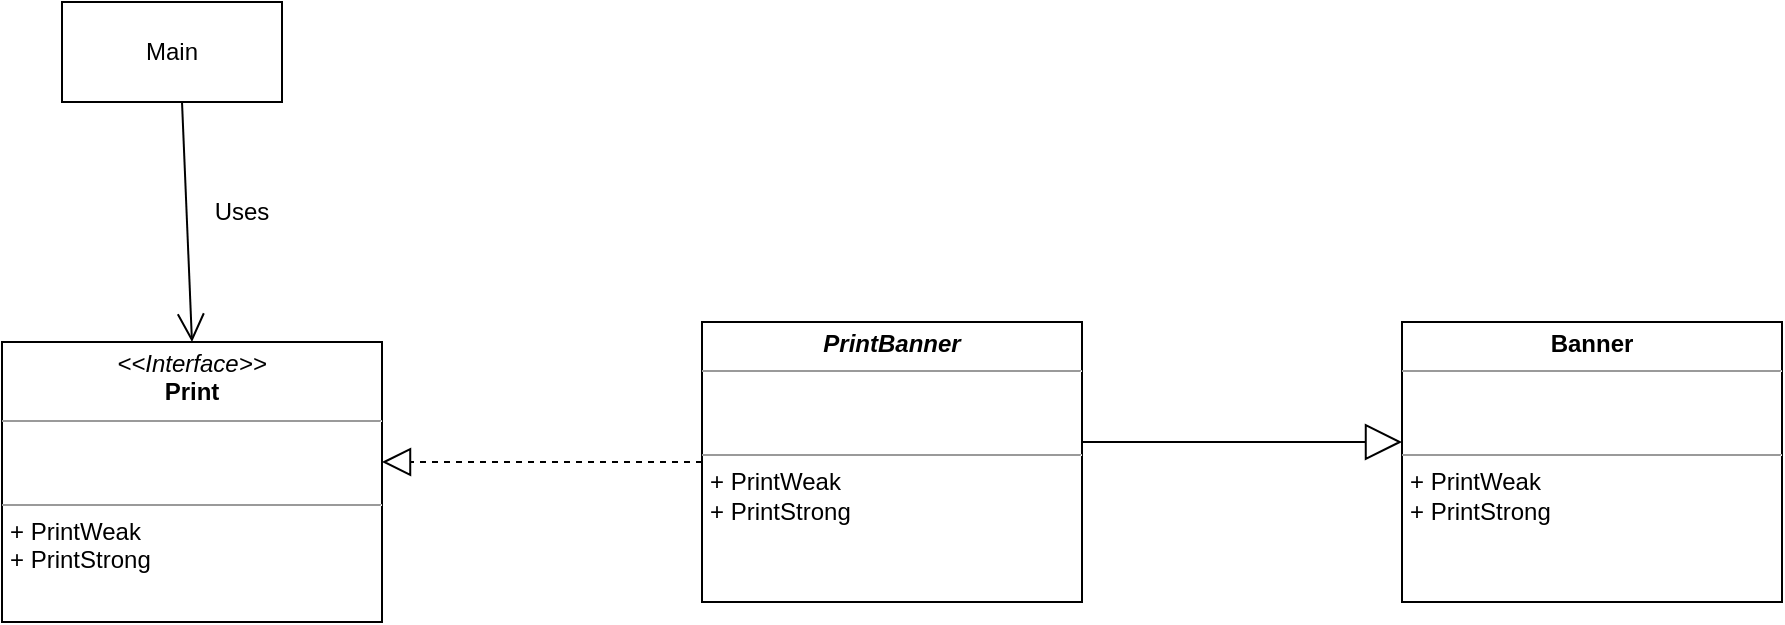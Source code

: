 <mxfile version="22.0.2" type="device" pages="2">
  <diagram id="oB7OM2gKpSOZqcmazCuE" name="类适配器">
    <mxGraphModel dx="1418" dy="820" grid="1" gridSize="10" guides="1" tooltips="1" connect="1" arrows="1" fold="1" page="1" pageScale="1" pageWidth="827" pageHeight="1169" math="0" shadow="0">
      <root>
        <mxCell id="0" />
        <mxCell id="1" parent="0" />
        <mxCell id="tjlmVGTLbZt51xcolTaS-1" value="Main" style="html=1;whiteSpace=wrap;" parent="1" vertex="1">
          <mxGeometry x="150" y="200" width="110" height="50" as="geometry" />
        </mxCell>
        <mxCell id="tjlmVGTLbZt51xcolTaS-2" value="&lt;p style=&quot;margin:0px;margin-top:4px;text-align:center;&quot;&gt;&lt;i&gt;&amp;lt;&amp;lt;Interface&amp;gt;&amp;gt;&lt;/i&gt;&lt;br&gt;&lt;b&gt;Print&lt;/b&gt;&lt;/p&gt;&lt;hr size=&quot;1&quot;&gt;&lt;p style=&quot;margin:0px;margin-left:4px;&quot;&gt;&lt;br&gt;&lt;br&gt;&lt;/p&gt;&lt;hr size=&quot;1&quot;&gt;&lt;p style=&quot;margin:0px;margin-left:4px;&quot;&gt;+ PrintWeak&lt;br&gt;+ PrintStrong&lt;/p&gt;" style="verticalAlign=top;align=left;overflow=fill;fontSize=12;fontFamily=Helvetica;html=1;whiteSpace=wrap;" parent="1" vertex="1">
          <mxGeometry x="120" y="370" width="190" height="140" as="geometry" />
        </mxCell>
        <mxCell id="tjlmVGTLbZt51xcolTaS-3" value="" style="endArrow=open;endFill=1;endSize=12;html=1;rounded=0;entryX=0.5;entryY=0;entryDx=0;entryDy=0;" parent="1" target="tjlmVGTLbZt51xcolTaS-2" edge="1">
          <mxGeometry width="160" relative="1" as="geometry">
            <mxPoint x="210" y="250" as="sourcePoint" />
            <mxPoint x="370" y="250" as="targetPoint" />
          </mxGeometry>
        </mxCell>
        <mxCell id="tjlmVGTLbZt51xcolTaS-4" value="Uses" style="text;html=1;strokeColor=none;fillColor=none;align=center;verticalAlign=middle;whiteSpace=wrap;rounded=0;" parent="1" vertex="1">
          <mxGeometry x="210" y="290" width="60" height="30" as="geometry" />
        </mxCell>
        <mxCell id="tjlmVGTLbZt51xcolTaS-5" value="&lt;p style=&quot;margin:0px;margin-top:4px;text-align:center;&quot;&gt;&lt;i&gt;&lt;b&gt;PrintBanner&lt;/b&gt;&lt;/i&gt;&lt;/p&gt;&lt;hr size=&quot;1&quot;&gt;&lt;p style=&quot;margin:0px;margin-left:4px;&quot;&gt;&lt;br&gt;&lt;br&gt;&lt;/p&gt;&lt;hr size=&quot;1&quot;&gt;&lt;p style=&quot;margin:0px;margin-left:4px;&quot;&gt;+ PrintWeak&lt;br&gt;+ PrintStrong&lt;/p&gt;" style="verticalAlign=top;align=left;overflow=fill;fontSize=12;fontFamily=Helvetica;html=1;whiteSpace=wrap;" parent="1" vertex="1">
          <mxGeometry x="470" y="360" width="190" height="140" as="geometry" />
        </mxCell>
        <mxCell id="tjlmVGTLbZt51xcolTaS-6" value="&lt;p style=&quot;margin:0px;margin-top:4px;text-align:center;&quot;&gt;&lt;b&gt;Banner&lt;/b&gt;&lt;/p&gt;&lt;hr size=&quot;1&quot;&gt;&lt;p style=&quot;margin:0px;margin-left:4px;&quot;&gt;&lt;br&gt;&lt;br&gt;&lt;/p&gt;&lt;hr size=&quot;1&quot;&gt;&lt;p style=&quot;margin:0px;margin-left:4px;&quot;&gt;+ PrintWeak&lt;br&gt;+ PrintStrong&lt;/p&gt;" style="verticalAlign=top;align=left;overflow=fill;fontSize=12;fontFamily=Helvetica;html=1;whiteSpace=wrap;" parent="1" vertex="1">
          <mxGeometry x="820" y="360" width="190" height="140" as="geometry" />
        </mxCell>
        <mxCell id="tjlmVGTLbZt51xcolTaS-7" value="" style="endArrow=block;dashed=1;endFill=0;endSize=12;html=1;rounded=0;" parent="1" edge="1">
          <mxGeometry width="160" relative="1" as="geometry">
            <mxPoint x="470" y="430" as="sourcePoint" />
            <mxPoint x="310" y="430" as="targetPoint" />
          </mxGeometry>
        </mxCell>
        <mxCell id="tjlmVGTLbZt51xcolTaS-10" value="" style="endArrow=block;endSize=16;endFill=0;html=1;rounded=0;" parent="1" edge="1">
          <mxGeometry width="160" relative="1" as="geometry">
            <mxPoint x="660" y="420" as="sourcePoint" />
            <mxPoint x="820" y="420" as="targetPoint" />
            <Array as="points">
              <mxPoint x="750" y="420" />
            </Array>
          </mxGeometry>
        </mxCell>
      </root>
    </mxGraphModel>
  </diagram>
  <diagram id="AG5ZWfmaAvRllu-kW9ha" name="原型模式">
    <mxGraphModel dx="1418" dy="820" grid="1" gridSize="10" guides="1" tooltips="1" connect="1" arrows="1" fold="1" page="1" pageScale="1" pageWidth="827" pageHeight="1169" math="0" shadow="0">
      <root>
        <mxCell id="0" />
        <mxCell id="1" parent="0" />
        <mxCell id="dbvnF-1LhtVEWF6ahI0x-1" value="Manage" style="swimlane;fontStyle=1;align=center;verticalAlign=top;childLayout=stackLayout;horizontal=1;startSize=26;horizontalStack=0;resizeParent=1;resizeParentMax=0;resizeLast=0;collapsible=1;marginBottom=0;whiteSpace=wrap;html=1;" vertex="1" parent="1">
          <mxGeometry x="130" y="330" width="160" height="120" as="geometry" />
        </mxCell>
        <mxCell id="dbvnF-1LhtVEWF6ahI0x-2" value="showCase" style="text;strokeColor=none;fillColor=none;align=left;verticalAlign=top;spacingLeft=4;spacingRight=4;overflow=hidden;rotatable=0;points=[[0,0.5],[1,0.5]];portConstraint=eastwest;whiteSpace=wrap;html=1;" vertex="1" parent="dbvnF-1LhtVEWF6ahI0x-1">
          <mxGeometry y="26" width="160" height="26" as="geometry" />
        </mxCell>
        <mxCell id="dbvnF-1LhtVEWF6ahI0x-3" value="" style="line;strokeWidth=1;fillColor=none;align=left;verticalAlign=middle;spacingTop=-1;spacingLeft=3;spacingRight=3;rotatable=0;labelPosition=right;points=[];portConstraint=eastwest;strokeColor=inherit;" vertex="1" parent="dbvnF-1LhtVEWF6ahI0x-1">
          <mxGeometry y="52" width="160" height="8" as="geometry" />
        </mxCell>
        <mxCell id="dbvnF-1LhtVEWF6ahI0x-4" value="register&lt;br&gt;" style="text;strokeColor=none;fillColor=none;align=left;verticalAlign=top;spacingLeft=4;spacingRight=4;overflow=hidden;rotatable=0;points=[[0,0.5],[1,0.5]];portConstraint=eastwest;whiteSpace=wrap;html=1;" vertex="1" parent="dbvnF-1LhtVEWF6ahI0x-1">
          <mxGeometry y="60" width="160" height="30" as="geometry" />
        </mxCell>
        <mxCell id="dbvnF-1LhtVEWF6ahI0x-6" value="create" style="text;strokeColor=none;fillColor=none;align=left;verticalAlign=top;spacingLeft=4;spacingRight=4;overflow=hidden;rotatable=0;points=[[0,0.5],[1,0.5]];portConstraint=eastwest;whiteSpace=wrap;html=1;" vertex="1" parent="dbvnF-1LhtVEWF6ahI0x-1">
          <mxGeometry y="90" width="160" height="30" as="geometry" />
        </mxCell>
      </root>
    </mxGraphModel>
  </diagram>
</mxfile>

